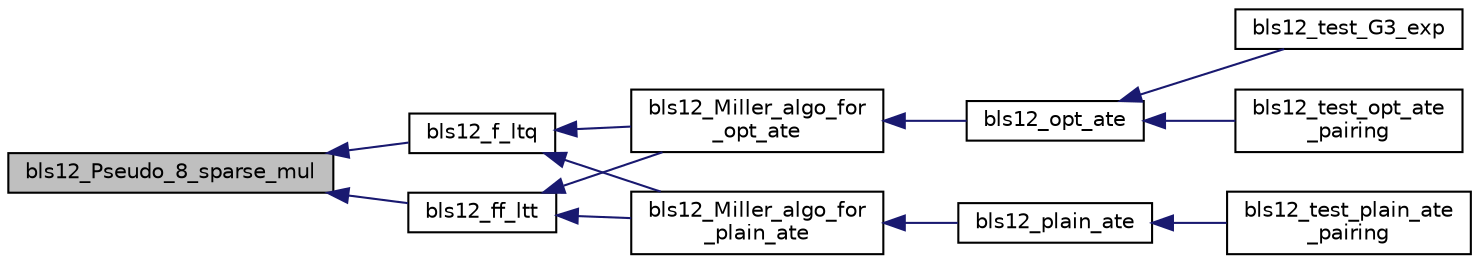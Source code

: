 digraph "bls12_Pseudo_8_sparse_mul"
{
  edge [fontname="Helvetica",fontsize="10",labelfontname="Helvetica",labelfontsize="10"];
  node [fontname="Helvetica",fontsize="10",shape=record];
  rankdir="LR";
  Node21 [label="bls12_Pseudo_8_sparse_mul",height=0.2,width=0.4,color="black", fillcolor="grey75", style="filled", fontcolor="black"];
  Node21 -> Node22 [dir="back",color="midnightblue",fontsize="10",style="solid",fontname="Helvetica"];
  Node22 [label="bls12_f_ltq",height=0.2,width=0.4,color="black", fillcolor="white", style="filled",URL="$bls12__line__ate_8h.html#a052c9a4d331a4f2d9468d3fb4d0d0944"];
  Node22 -> Node23 [dir="back",color="midnightblue",fontsize="10",style="solid",fontname="Helvetica"];
  Node23 [label="bls12_Miller_algo_for\l_opt_ate",height=0.2,width=0.4,color="black", fillcolor="white", style="filled",URL="$bls12__miller__optate_8h.html#a4dd1ea18b9004d2f7dc99fc940dbab12"];
  Node23 -> Node24 [dir="back",color="midnightblue",fontsize="10",style="solid",fontname="Helvetica"];
  Node24 [label="bls12_opt_ate",height=0.2,width=0.4,color="black", fillcolor="white", style="filled",URL="$bls12__pairings_8h.html#a9fbfb8c58f4bcd4e8eb916a2f9419c2e"];
  Node24 -> Node25 [dir="back",color="midnightblue",fontsize="10",style="solid",fontname="Helvetica"];
  Node25 [label="bls12_test_opt_ate\l_pairing",height=0.2,width=0.4,color="black", fillcolor="white", style="filled",URL="$bls12__test__pairings_8h.html#a8764956fa4214ba03988afe867f97f67"];
  Node24 -> Node26 [dir="back",color="midnightblue",fontsize="10",style="solid",fontname="Helvetica"];
  Node26 [label="bls12_test_G3_exp",height=0.2,width=0.4,color="black", fillcolor="white", style="filled",URL="$bls12__test__pairings_8h.html#a084d9bc232ef377fb2baa2fdb19686b2"];
  Node22 -> Node27 [dir="back",color="midnightblue",fontsize="10",style="solid",fontname="Helvetica"];
  Node27 [label="bls12_Miller_algo_for\l_plain_ate",height=0.2,width=0.4,color="black", fillcolor="white", style="filled",URL="$bls12__miller__ate_8h.html#a4468c3f6d288607c0e5c7a0912605d51"];
  Node27 -> Node28 [dir="back",color="midnightblue",fontsize="10",style="solid",fontname="Helvetica"];
  Node28 [label="bls12_plain_ate",height=0.2,width=0.4,color="black", fillcolor="white", style="filled",URL="$bls12__pairings_8h.html#ab593751b52dd666d230eff17c637c485"];
  Node28 -> Node29 [dir="back",color="midnightblue",fontsize="10",style="solid",fontname="Helvetica"];
  Node29 [label="bls12_test_plain_ate\l_pairing",height=0.2,width=0.4,color="black", fillcolor="white", style="filled",URL="$bls12__test__pairings_8h.html#a43b4f11c8806b181213808de80c8dc41"];
  Node21 -> Node30 [dir="back",color="midnightblue",fontsize="10",style="solid",fontname="Helvetica"];
  Node30 [label="bls12_ff_ltt",height=0.2,width=0.4,color="black", fillcolor="white", style="filled",URL="$bls12__line__ate_8h.html#aef224b31d737d02e09b87597a9aa8664"];
  Node30 -> Node23 [dir="back",color="midnightblue",fontsize="10",style="solid",fontname="Helvetica"];
  Node30 -> Node27 [dir="back",color="midnightblue",fontsize="10",style="solid",fontname="Helvetica"];
}
